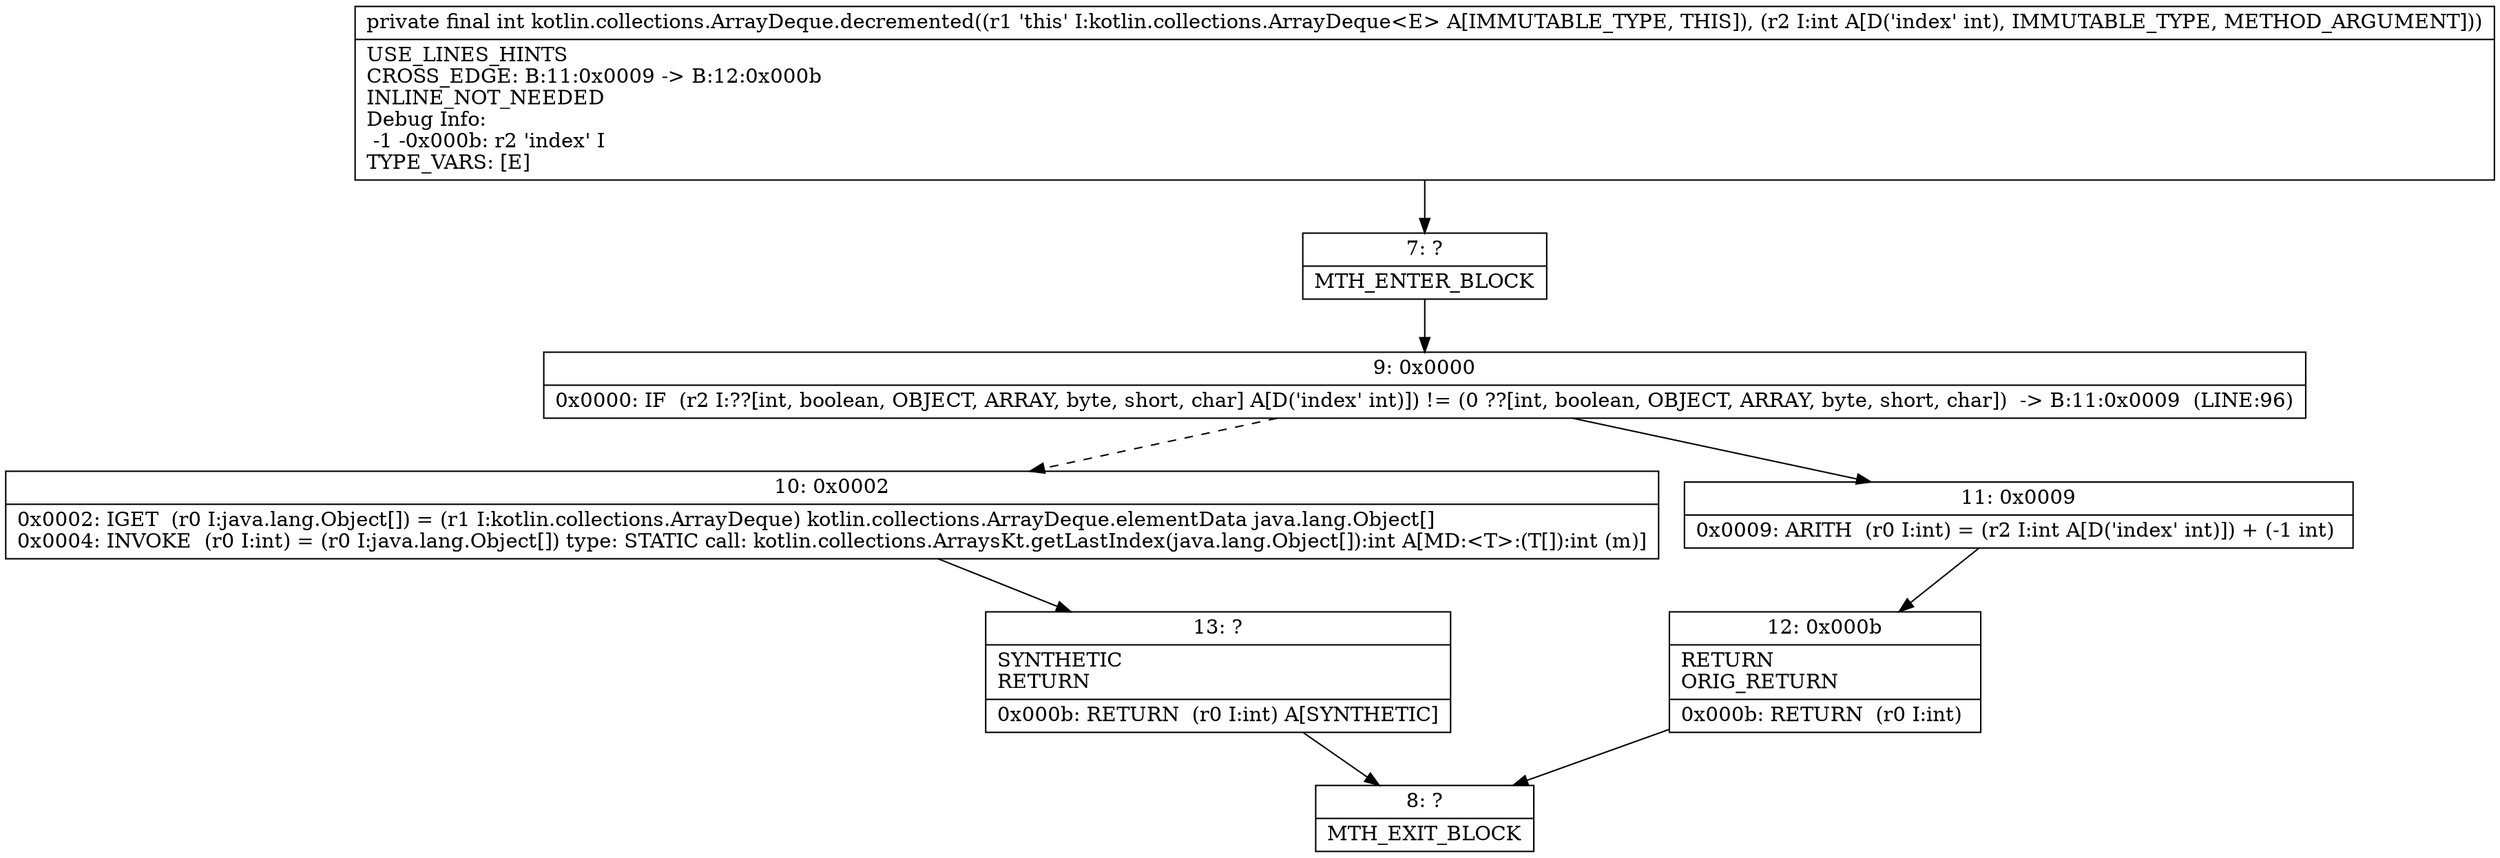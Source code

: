 digraph "CFG forkotlin.collections.ArrayDeque.decremented(I)I" {
Node_7 [shape=record,label="{7\:\ ?|MTH_ENTER_BLOCK\l}"];
Node_9 [shape=record,label="{9\:\ 0x0000|0x0000: IF  (r2 I:??[int, boolean, OBJECT, ARRAY, byte, short, char] A[D('index' int)]) != (0 ??[int, boolean, OBJECT, ARRAY, byte, short, char])  \-\> B:11:0x0009  (LINE:96)\l}"];
Node_10 [shape=record,label="{10\:\ 0x0002|0x0002: IGET  (r0 I:java.lang.Object[]) = (r1 I:kotlin.collections.ArrayDeque) kotlin.collections.ArrayDeque.elementData java.lang.Object[] \l0x0004: INVOKE  (r0 I:int) = (r0 I:java.lang.Object[]) type: STATIC call: kotlin.collections.ArraysKt.getLastIndex(java.lang.Object[]):int A[MD:\<T\>:(T[]):int (m)]\l}"];
Node_13 [shape=record,label="{13\:\ ?|SYNTHETIC\lRETURN\l|0x000b: RETURN  (r0 I:int) A[SYNTHETIC]\l}"];
Node_8 [shape=record,label="{8\:\ ?|MTH_EXIT_BLOCK\l}"];
Node_11 [shape=record,label="{11\:\ 0x0009|0x0009: ARITH  (r0 I:int) = (r2 I:int A[D('index' int)]) + (\-1 int) \l}"];
Node_12 [shape=record,label="{12\:\ 0x000b|RETURN\lORIG_RETURN\l|0x000b: RETURN  (r0 I:int) \l}"];
MethodNode[shape=record,label="{private final int kotlin.collections.ArrayDeque.decremented((r1 'this' I:kotlin.collections.ArrayDeque\<E\> A[IMMUTABLE_TYPE, THIS]), (r2 I:int A[D('index' int), IMMUTABLE_TYPE, METHOD_ARGUMENT]))  | USE_LINES_HINTS\lCROSS_EDGE: B:11:0x0009 \-\> B:12:0x000b\lINLINE_NOT_NEEDED\lDebug Info:\l  \-1 \-0x000b: r2 'index' I\lTYPE_VARS: [E]\l}"];
MethodNode -> Node_7;Node_7 -> Node_9;
Node_9 -> Node_10[style=dashed];
Node_9 -> Node_11;
Node_10 -> Node_13;
Node_13 -> Node_8;
Node_11 -> Node_12;
Node_12 -> Node_8;
}


